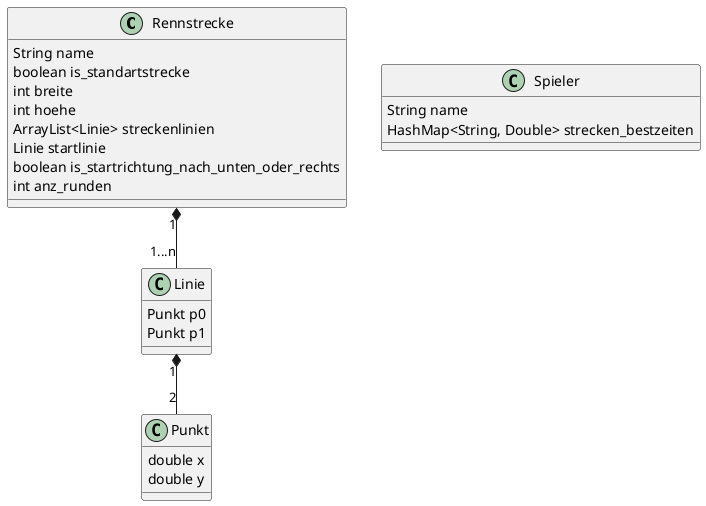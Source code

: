 ' planUML daten klassen

@startuml
'-----------------------------------------------------------
' klassen definieren
'-----------------------------------------------------------

class Rennstrecke {
    String name
    boolean is_standartstrecke
    int breite
    int hoehe
    ArrayList<Linie> streckenlinien
    Linie startlinie
    boolean is_startrichtung_nach_unten_oder_rechts
    int anz_runden
}

class Spieler {
    String name
    HashMap<String, Double> strecken_bestzeiten
}

class Linie {
    Punkt p0
    Punkt p1
}

class Punkt {
    double x
    double y
}

'-----------------------------------------------------------
' beziehungen definieren
'-----------------------------------------------------------

Rennstrecke "1" *-- "1...n" Linie
Linie "1" *-- "2" Punkt


@enduml